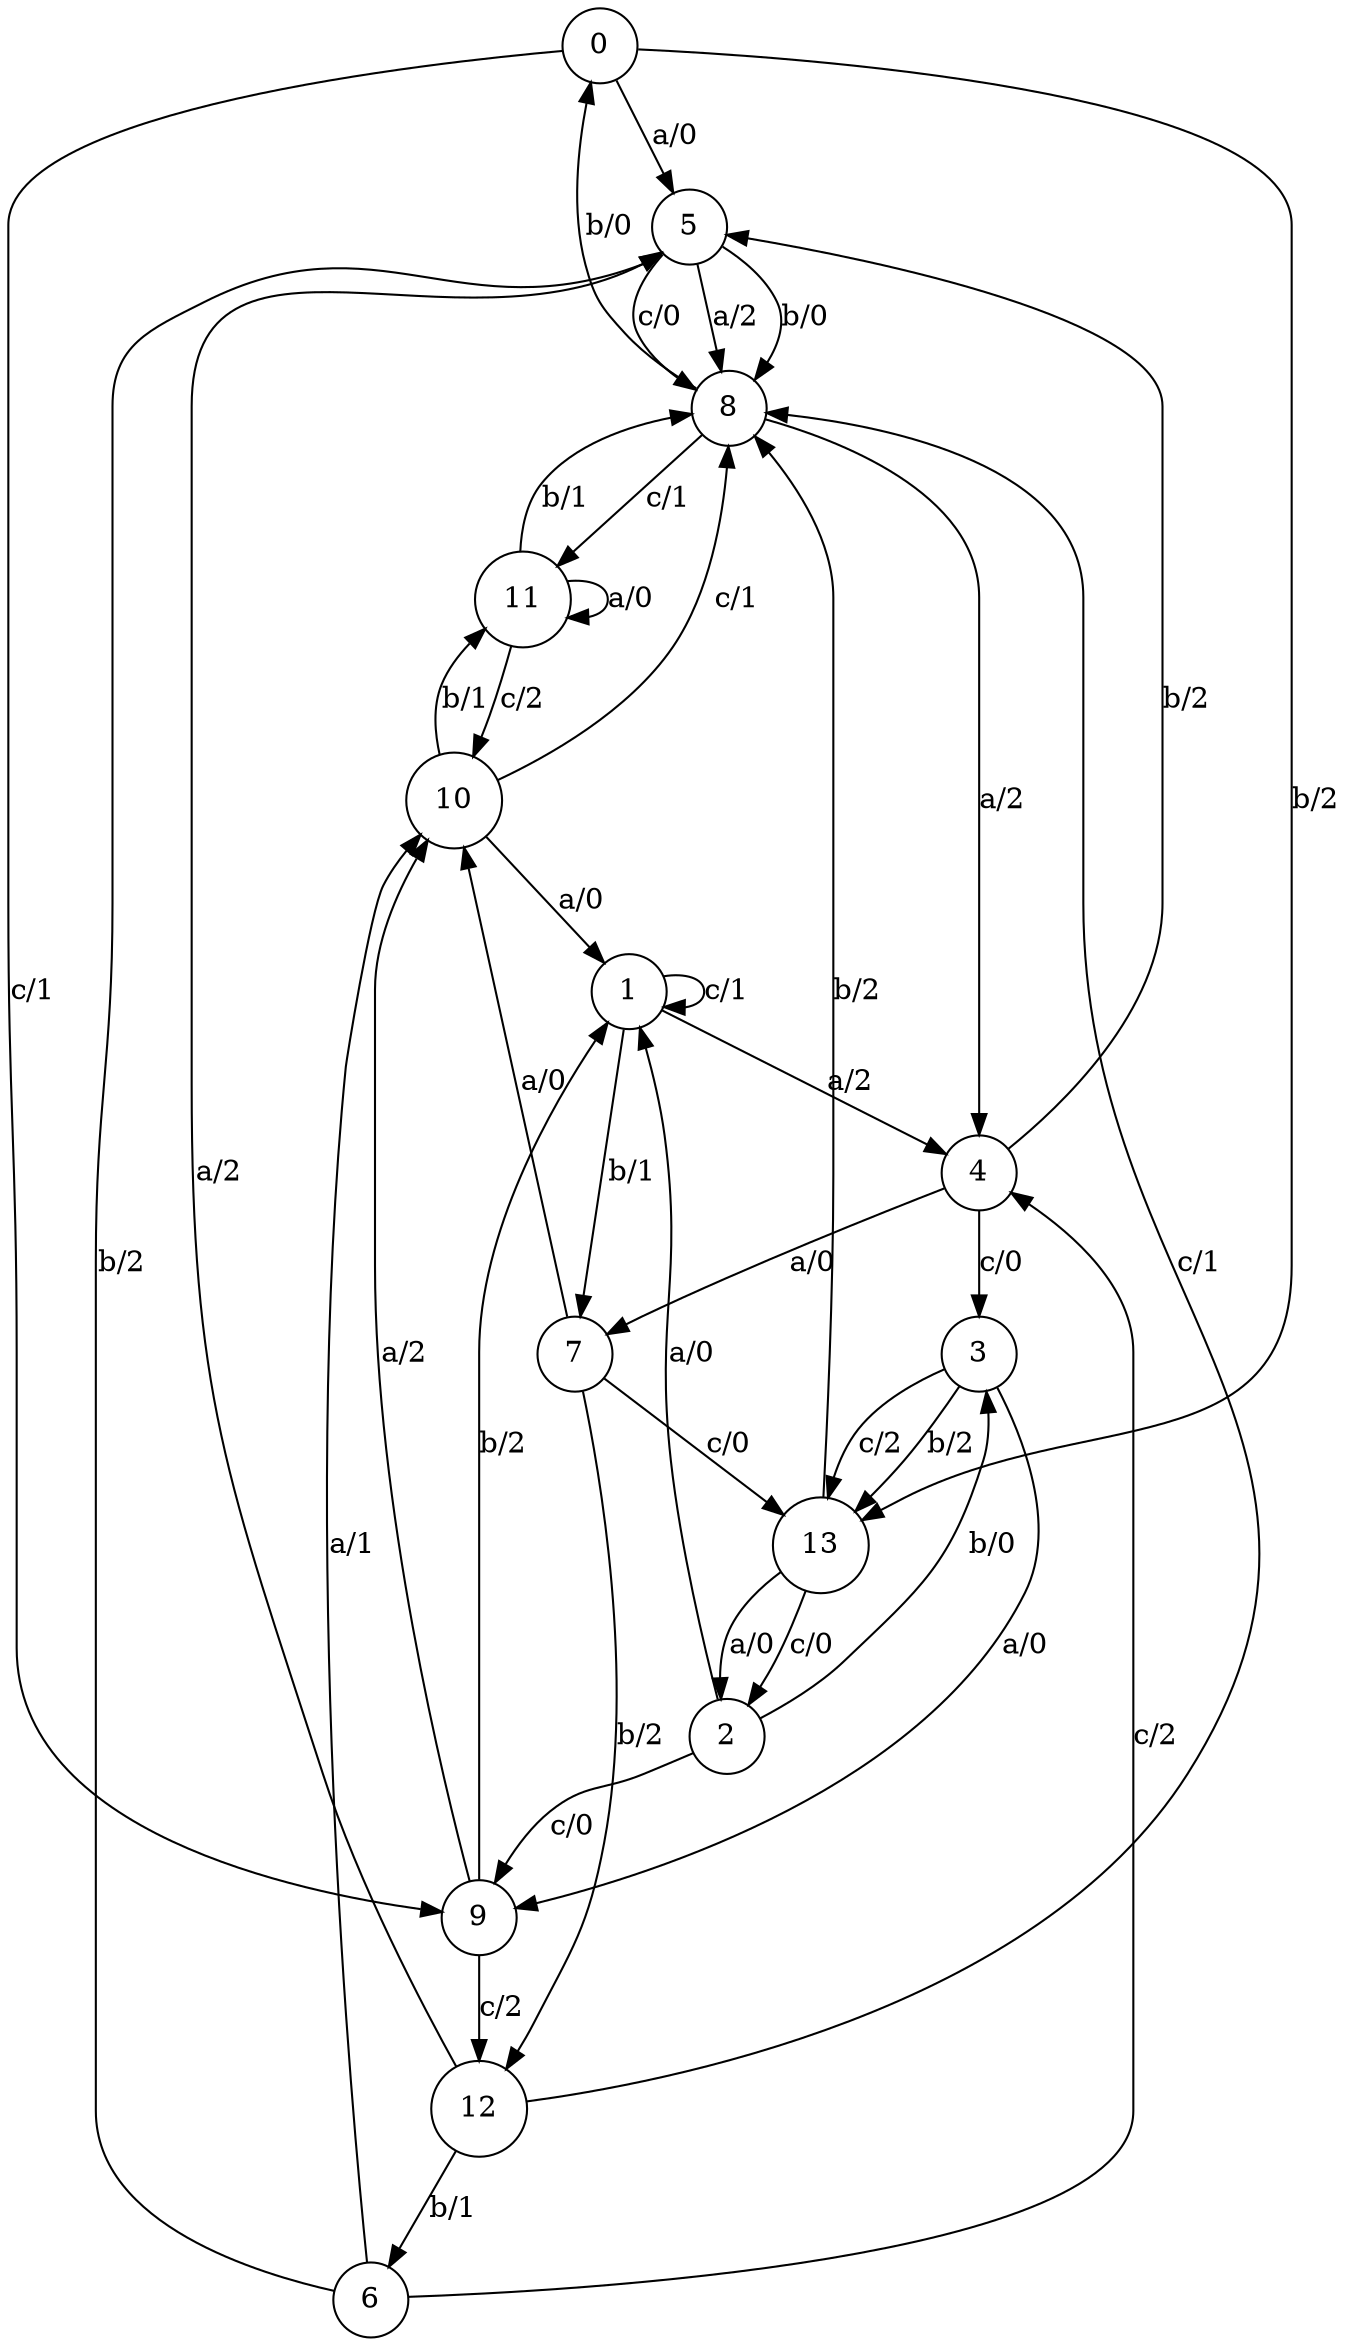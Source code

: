 digraph fsm{
	s_0 [label="0" shape="circle"]
	s_1 [label="1" shape="circle"]
	s_2 [label="2" shape="circle"]
	s_3 [label="3" shape="circle"]
	s_4 [label="4" shape="circle"]
	s_5 [label="5" shape="circle"]
	s_6 [label="6" shape="circle"]
	s_7 [label="7" shape="circle"]
	s_8 [label="8" shape="circle"]
	s_9 [label="9" shape="circle"]
	s_10 [label="10" shape="circle"]
	s_11 [label="11" shape="circle"]
	s_12 [label="12" shape="circle"]
	s_13 [label="13" shape="circle"]
	
	s_11 -> s_8[label="b/1"]
	
	s_11 -> s_11[label="a/0"]
	
	s_0 -> s_5[label="a/0"]
	
	s_2 -> s_9[label="c/0"]
	
	s_4 -> s_3[label="c/0"]
	
	s_5 -> s_8[label="b/0"]
	
	s_6 -> s_4[label="c/2"]
	
	s_9 -> s_12[label="c/2"]
	
	s_12 -> s_8[label="c/1"]
	
	s_7 -> s_13[label="c/0"]
	
	s_3 -> s_9[label="a/0"]
	
	s_13 -> s_8[label="b/2"]
	
	s_12 -> s_6[label="b/1"]
	
	s_13 -> s_2[label="a/0"]
	
	s_9 -> s_10[label="a/2"]
	
	s_0 -> s_13[label="b/2"]
	
	s_7 -> s_10[label="a/0"]
	
	s_8 -> s_4[label="a/2"]
	
	s_0 -> s_9[label="c/1"]
	
	s_10 -> s_1[label="a/0"]
	
	s_1 -> s_1[label="c/1"]
	
	s_1 -> s_4[label="a/2"]
	
	s_4 -> s_7[label="a/0"]
	
	s_1 -> s_7[label="b/1"]
	
	s_10 -> s_11[label="b/1"]
	
	s_9 -> s_1[label="b/2"]
	
	s_5 -> s_8[label="c/0"]
	
	s_3 -> s_13[label="c/2"]
	
	s_6 -> s_10[label="a/1"]
	
	s_10 -> s_8[label="c/1"]
	
	s_11 -> s_10[label="c/2"]
	
	s_7 -> s_12[label="b/2"]
	
	s_8 -> s_11[label="c/1"]
	
	s_5 -> s_8[label="a/2"]
	
	s_13 -> s_2[label="c/0"]
	
	s_2 -> s_3[label="b/0"]
	
	s_4 -> s_5[label="b/2"]
	
	s_6 -> s_5[label="b/2"]
	
	s_8 -> s_0[label="b/0"]
	
	s_12 -> s_5[label="a/2"]
	
	s_2 -> s_1[label="a/0"]
	
	s_3 -> s_13[label="b/2"]
}